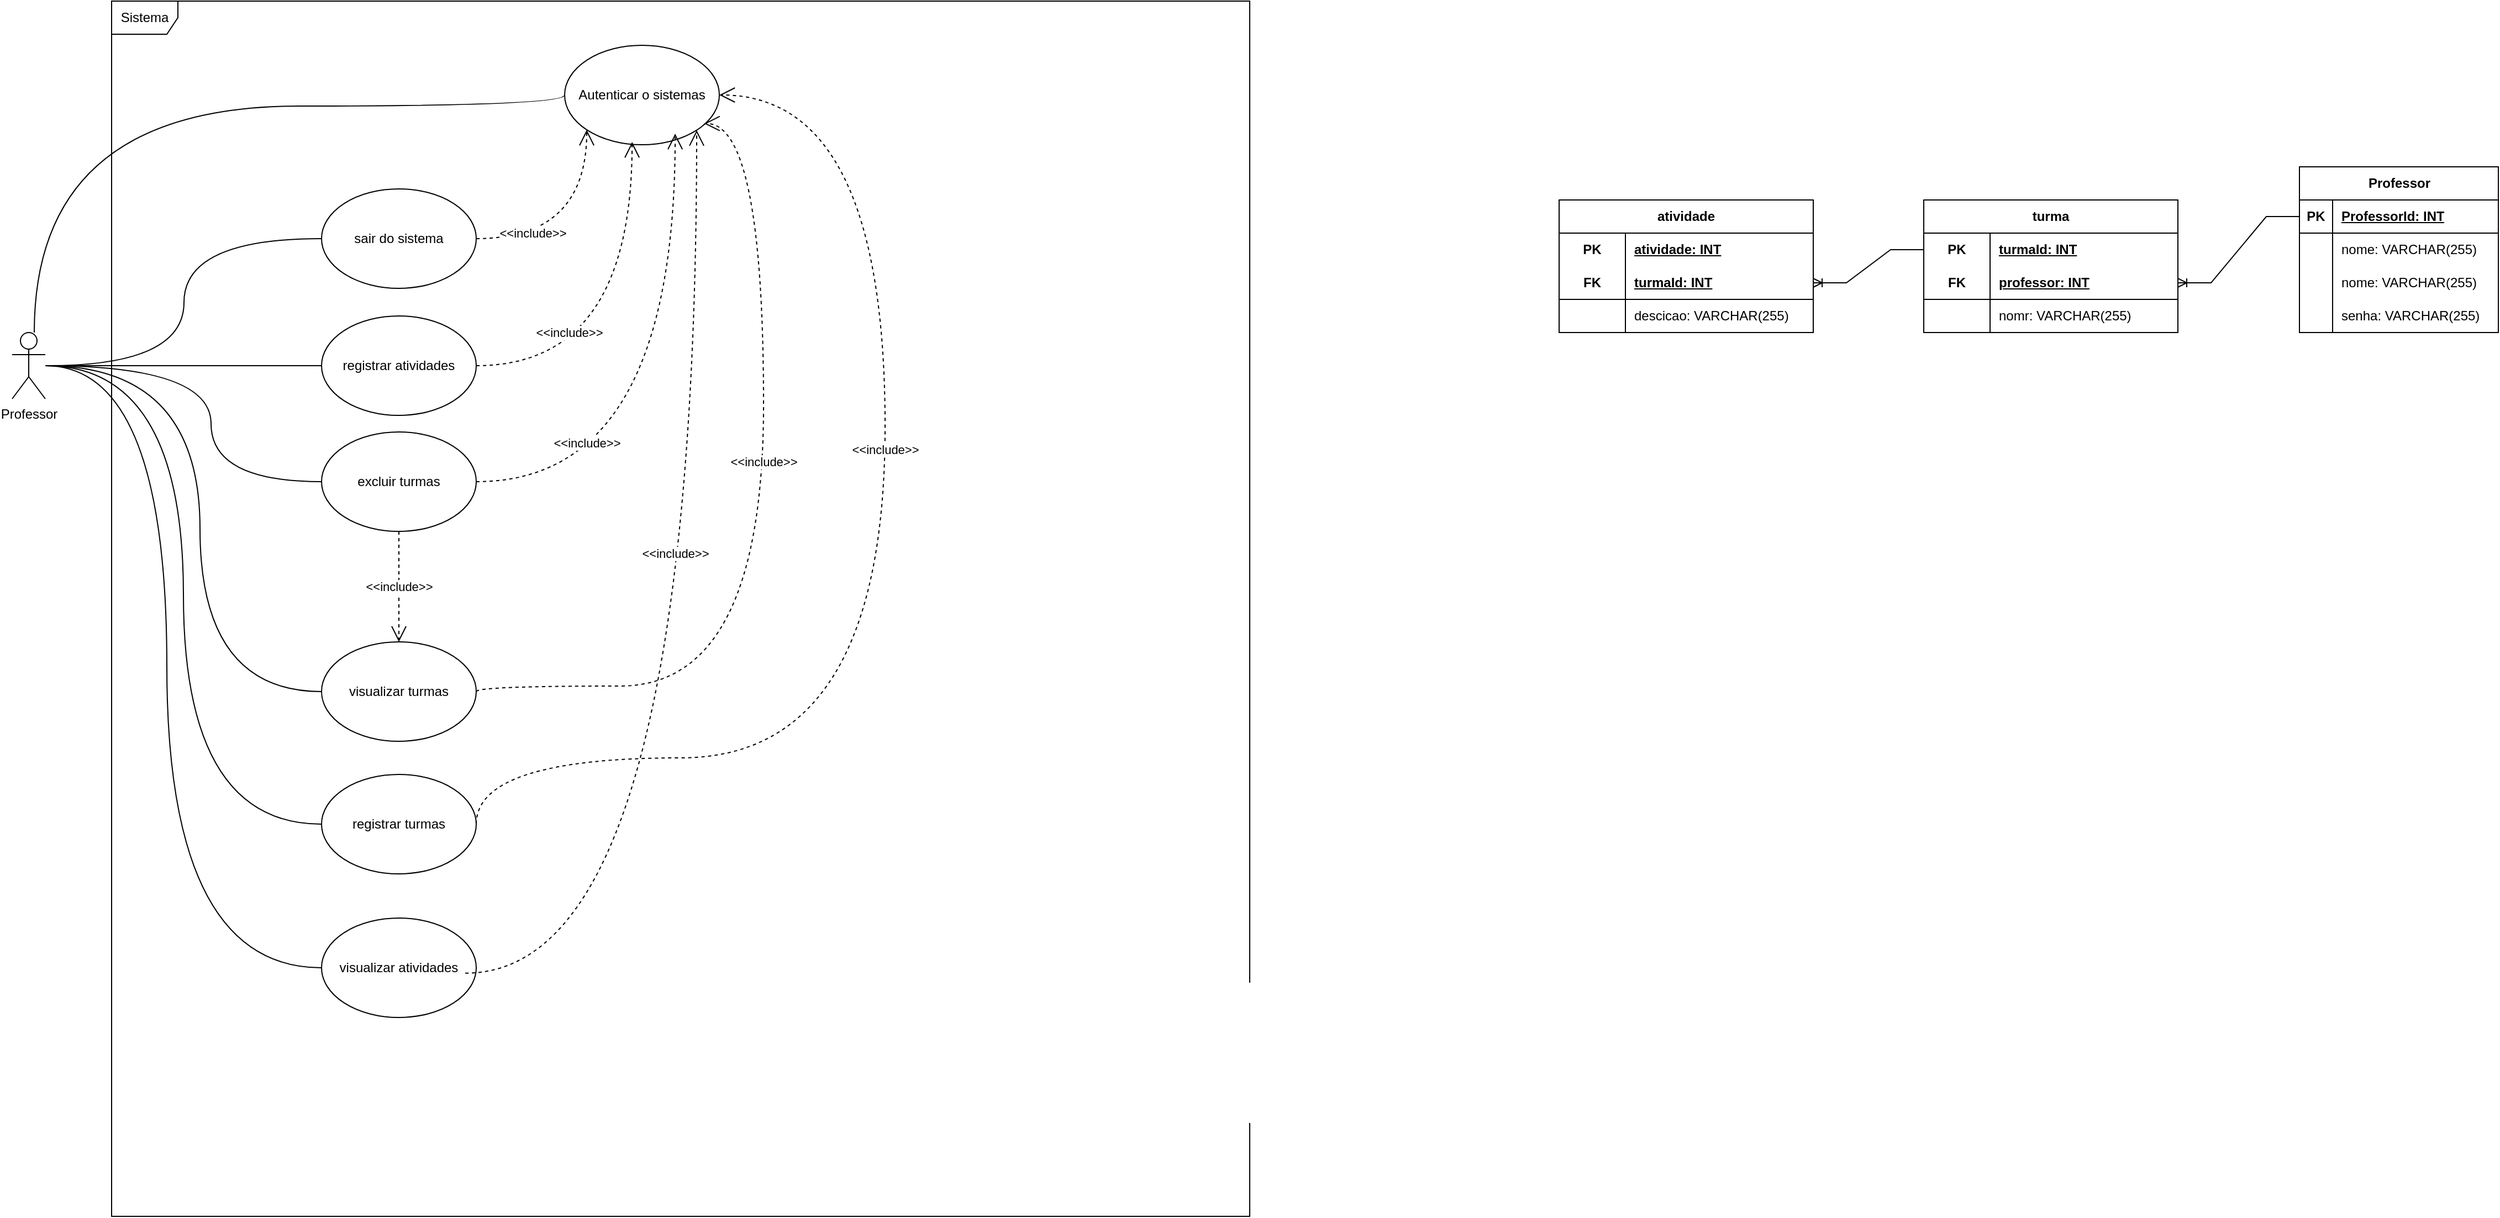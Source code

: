 <mxfile version="24.7.17">
  <diagram name="Página-1" id="AGyJXgi2M5yQq4FS2mf4">
    <mxGraphModel dx="3000" dy="1591" grid="1" gridSize="10" guides="1" tooltips="1" connect="1" arrows="1" fold="1" page="1" pageScale="1" pageWidth="827" pageHeight="1169" math="0" shadow="0">
      <root>
        <mxCell id="0" />
        <mxCell id="1" parent="0" />
        <mxCell id="UVbcIdzbmBgMqJv0p62J-1" style="edgeStyle=orthogonalEdgeStyle;rounded=0;orthogonalLoop=1;jettySize=auto;html=1;entryX=0;entryY=0.5;entryDx=0;entryDy=0;endArrow=none;endFill=0;curved=1;" edge="1" parent="1" source="UVbcIdzbmBgMqJv0p62J-6" target="UVbcIdzbmBgMqJv0p62J-7">
          <mxGeometry relative="1" as="geometry">
            <Array as="points">
              <mxPoint x="190" y="165" />
            </Array>
          </mxGeometry>
        </mxCell>
        <mxCell id="UVbcIdzbmBgMqJv0p62J-2" style="edgeStyle=orthogonalEdgeStyle;rounded=0;orthogonalLoop=1;jettySize=auto;html=1;entryX=0;entryY=0.5;entryDx=0;entryDy=0;endArrow=none;endFill=0;curved=1;" edge="1" parent="1" source="UVbcIdzbmBgMqJv0p62J-6" target="UVbcIdzbmBgMqJv0p62J-10">
          <mxGeometry relative="1" as="geometry" />
        </mxCell>
        <mxCell id="UVbcIdzbmBgMqJv0p62J-3" style="edgeStyle=orthogonalEdgeStyle;rounded=0;orthogonalLoop=1;jettySize=auto;html=1;entryX=0;entryY=0.5;entryDx=0;entryDy=0;endArrow=none;endFill=0;curved=1;" edge="1" parent="1" source="UVbcIdzbmBgMqJv0p62J-6" target="UVbcIdzbmBgMqJv0p62J-11">
          <mxGeometry relative="1" as="geometry">
            <Array as="points">
              <mxPoint x="350" y="400" />
              <mxPoint x="350" y="505" />
            </Array>
          </mxGeometry>
        </mxCell>
        <mxCell id="UVbcIdzbmBgMqJv0p62J-4" style="edgeStyle=orthogonalEdgeStyle;rounded=0;orthogonalLoop=1;jettySize=auto;html=1;entryX=0;entryY=0.5;entryDx=0;entryDy=0;endArrow=none;endFill=0;curved=1;" edge="1" parent="1" source="UVbcIdzbmBgMqJv0p62J-6" target="UVbcIdzbmBgMqJv0p62J-13">
          <mxGeometry relative="1" as="geometry" />
        </mxCell>
        <mxCell id="UVbcIdzbmBgMqJv0p62J-5" style="edgeStyle=orthogonalEdgeStyle;rounded=0;orthogonalLoop=1;jettySize=auto;html=1;entryX=0;entryY=0.5;entryDx=0;entryDy=0;endArrow=none;endFill=0;curved=1;" edge="1" parent="1" source="UVbcIdzbmBgMqJv0p62J-6" target="UVbcIdzbmBgMqJv0p62J-14">
          <mxGeometry relative="1" as="geometry">
            <Array as="points">
              <mxPoint x="310" y="400" />
              <mxPoint x="310" y="945" />
            </Array>
          </mxGeometry>
        </mxCell>
        <mxCell id="UVbcIdzbmBgMqJv0p62J-6" value="Professor" style="shape=umlActor;verticalLabelPosition=bottom;verticalAlign=top;html=1;outlineConnect=0;" vertex="1" parent="1">
          <mxGeometry x="170" y="370" width="30" height="60" as="geometry" />
        </mxCell>
        <mxCell id="UVbcIdzbmBgMqJv0p62J-7" value="Autenticar o sistemas" style="ellipse;whiteSpace=wrap;html=1;" vertex="1" parent="1">
          <mxGeometry x="670" y="110" width="140" height="90" as="geometry" />
        </mxCell>
        <mxCell id="UVbcIdzbmBgMqJv0p62J-8" value="Sistema" style="shape=umlFrame;whiteSpace=wrap;html=1;pointerEvents=0;" vertex="1" parent="1">
          <mxGeometry x="260" y="70" width="1030" height="1100" as="geometry" />
        </mxCell>
        <mxCell id="UVbcIdzbmBgMqJv0p62J-9" value="sair do sistema" style="ellipse;whiteSpace=wrap;html=1;" vertex="1" parent="1">
          <mxGeometry x="450" y="240" width="140" height="90" as="geometry" />
        </mxCell>
        <mxCell id="UVbcIdzbmBgMqJv0p62J-10" value="registrar atividades" style="ellipse;whiteSpace=wrap;html=1;" vertex="1" parent="1">
          <mxGeometry x="450" y="355" width="140" height="90" as="geometry" />
        </mxCell>
        <mxCell id="UVbcIdzbmBgMqJv0p62J-11" value="excluir turmas" style="ellipse;whiteSpace=wrap;html=1;" vertex="1" parent="1">
          <mxGeometry x="450" y="460" width="140" height="90" as="geometry" />
        </mxCell>
        <mxCell id="UVbcIdzbmBgMqJv0p62J-12" value="visualizar turmas" style="ellipse;whiteSpace=wrap;html=1;" vertex="1" parent="1">
          <mxGeometry x="450" y="650" width="140" height="90" as="geometry" />
        </mxCell>
        <mxCell id="UVbcIdzbmBgMqJv0p62J-13" value="registrar turmas" style="ellipse;whiteSpace=wrap;html=1;" vertex="1" parent="1">
          <mxGeometry x="450" y="770" width="140" height="90" as="geometry" />
        </mxCell>
        <mxCell id="UVbcIdzbmBgMqJv0p62J-14" value="visualizar atividades" style="ellipse;whiteSpace=wrap;html=1;" vertex="1" parent="1">
          <mxGeometry x="450" y="900" width="140" height="90" as="geometry" />
        </mxCell>
        <mxCell id="UVbcIdzbmBgMqJv0p62J-15" style="edgeStyle=orthogonalEdgeStyle;rounded=0;orthogonalLoop=1;jettySize=auto;html=1;endArrow=none;endFill=0;curved=1;" edge="1" parent="1" source="UVbcIdzbmBgMqJv0p62J-6" target="UVbcIdzbmBgMqJv0p62J-12">
          <mxGeometry relative="1" as="geometry">
            <Array as="points">
              <mxPoint x="340" y="400" />
              <mxPoint x="340" y="695" />
            </Array>
          </mxGeometry>
        </mxCell>
        <mxCell id="UVbcIdzbmBgMqJv0p62J-16" value="&amp;lt;&amp;lt;include&amp;gt;&amp;gt;" style="endArrow=open;endSize=12;dashed=1;html=1;rounded=0;exitX=1;exitY=0.5;exitDx=0;exitDy=0;curved=1;edgeStyle=orthogonalEdgeStyle;" edge="1" parent="1" source="UVbcIdzbmBgMqJv0p62J-9" target="UVbcIdzbmBgMqJv0p62J-7">
          <mxGeometry x="-0.49" y="5" width="160" relative="1" as="geometry">
            <mxPoint x="580" y="400" as="sourcePoint" />
            <mxPoint x="740" y="400" as="targetPoint" />
            <Array as="points">
              <mxPoint x="690" y="285" />
            </Array>
            <mxPoint as="offset" />
          </mxGeometry>
        </mxCell>
        <mxCell id="UVbcIdzbmBgMqJv0p62J-17" value="&amp;lt;&amp;lt;include&amp;gt;&amp;gt;" style="endArrow=open;endSize=12;dashed=1;html=1;rounded=0;exitX=1;exitY=0.5;exitDx=0;exitDy=0;curved=1;edgeStyle=orthogonalEdgeStyle;entryX=0.436;entryY=0.972;entryDx=0;entryDy=0;entryPerimeter=0;" edge="1" parent="1" source="UVbcIdzbmBgMqJv0p62J-10" target="UVbcIdzbmBgMqJv0p62J-7">
          <mxGeometry x="-0.51" y="30" width="160" relative="1" as="geometry">
            <mxPoint x="560" y="411.7" as="sourcePoint" />
            <mxPoint x="716.02" y="200" as="targetPoint" />
            <mxPoint as="offset" />
          </mxGeometry>
        </mxCell>
        <mxCell id="UVbcIdzbmBgMqJv0p62J-18" value="&amp;lt;&amp;lt;include&amp;gt;&amp;gt;" style="endArrow=open;endSize=12;dashed=1;html=1;rounded=0;exitX=1;exitY=0.5;exitDx=0;exitDy=0;entryX=1;entryY=1;entryDx=0;entryDy=0;curved=1;edgeStyle=orthogonalEdgeStyle;" edge="1" parent="1" target="UVbcIdzbmBgMqJv0p62J-7">
          <mxGeometry x="0.212" y="19" width="160" relative="1" as="geometry">
            <mxPoint x="580" y="949.86" as="sourcePoint" />
            <mxPoint x="759.54" y="200" as="targetPoint" />
            <mxPoint as="offset" />
          </mxGeometry>
        </mxCell>
        <mxCell id="UVbcIdzbmBgMqJv0p62J-19" value="&amp;lt;&amp;lt;include&amp;gt;&amp;gt;" style="endArrow=open;endSize=12;dashed=1;html=1;rounded=0;exitX=1;exitY=0.5;exitDx=0;exitDy=0;entryX=0.902;entryY=0.787;entryDx=0;entryDy=0;entryPerimeter=0;curved=1;edgeStyle=orthogonalEdgeStyle;" edge="1" parent="1" source="UVbcIdzbmBgMqJv0p62J-12" target="UVbcIdzbmBgMqJv0p62J-7">
          <mxGeometry x="0.13" width="160" relative="1" as="geometry">
            <mxPoint x="600" y="895" as="sourcePoint" />
            <mxPoint x="770" y="208" as="targetPoint" />
            <Array as="points">
              <mxPoint x="590" y="690" />
              <mxPoint x="850" y="690" />
              <mxPoint x="850" y="181" />
            </Array>
            <mxPoint as="offset" />
          </mxGeometry>
        </mxCell>
        <mxCell id="UVbcIdzbmBgMqJv0p62J-20" value="&amp;lt;&amp;lt;include&amp;gt;&amp;gt;" style="endArrow=open;endSize=12;dashed=1;html=1;rounded=0;exitX=1;exitY=0.5;exitDx=0;exitDy=0;entryX=1;entryY=0.5;entryDx=0;entryDy=0;curved=1;edgeStyle=orthogonalEdgeStyle;" edge="1" parent="1" source="UVbcIdzbmBgMqJv0p62J-13" target="UVbcIdzbmBgMqJv0p62J-7">
          <mxGeometry x="0.202" width="160" relative="1" as="geometry">
            <mxPoint x="700" y="964.77" as="sourcePoint" />
            <mxPoint x="880" y="274.77" as="targetPoint" />
            <Array as="points">
              <mxPoint x="960" y="755" />
              <mxPoint x="960" y="155" />
            </Array>
            <mxPoint as="offset" />
          </mxGeometry>
        </mxCell>
        <mxCell id="UVbcIdzbmBgMqJv0p62J-21" value="&amp;lt;&amp;lt;include&amp;gt;&amp;gt;" style="endArrow=open;endSize=12;dashed=1;html=1;rounded=0;exitX=0.5;exitY=1;exitDx=0;exitDy=0;" edge="1" parent="1" source="UVbcIdzbmBgMqJv0p62J-11" target="UVbcIdzbmBgMqJv0p62J-12">
          <mxGeometry width="160" relative="1" as="geometry">
            <mxPoint x="540" y="560" as="sourcePoint" />
            <mxPoint x="700" y="560" as="targetPoint" />
          </mxGeometry>
        </mxCell>
        <mxCell id="UVbcIdzbmBgMqJv0p62J-22" style="edgeStyle=orthogonalEdgeStyle;rounded=0;orthogonalLoop=1;jettySize=auto;html=1;entryX=0;entryY=0.5;entryDx=0;entryDy=0;endArrow=none;endFill=0;curved=1;" edge="1" parent="1" target="UVbcIdzbmBgMqJv0p62J-9">
          <mxGeometry relative="1" as="geometry">
            <mxPoint x="200" y="400" as="sourcePoint" />
            <mxPoint x="450" y="270" as="targetPoint" />
          </mxGeometry>
        </mxCell>
        <mxCell id="UVbcIdzbmBgMqJv0p62J-23" value="&amp;lt;&amp;lt;include&amp;gt;&amp;gt;" style="endArrow=open;endSize=12;dashed=1;html=1;rounded=0;exitX=1;exitY=0.5;exitDx=0;exitDy=0;curved=1;edgeStyle=orthogonalEdgeStyle;" edge="1" parent="1" source="UVbcIdzbmBgMqJv0p62J-11">
          <mxGeometry x="-0.596" y="35" width="160" relative="1" as="geometry">
            <mxPoint x="630" y="505" as="sourcePoint" />
            <mxPoint x="770" y="190" as="targetPoint" />
            <mxPoint as="offset" />
          </mxGeometry>
        </mxCell>
        <mxCell id="UVbcIdzbmBgMqJv0p62J-24" value="Professor" style="shape=table;startSize=30;container=1;collapsible=1;childLayout=tableLayout;fixedRows=1;rowLines=0;fontStyle=1;align=center;resizeLast=1;html=1;" vertex="1" parent="1">
          <mxGeometry x="2240" y="220" width="180" height="150" as="geometry" />
        </mxCell>
        <mxCell id="UVbcIdzbmBgMqJv0p62J-25" value="" style="shape=tableRow;horizontal=0;startSize=0;swimlaneHead=0;swimlaneBody=0;fillColor=none;collapsible=0;dropTarget=0;points=[[0,0.5],[1,0.5]];portConstraint=eastwest;top=0;left=0;right=0;bottom=1;" vertex="1" parent="UVbcIdzbmBgMqJv0p62J-24">
          <mxGeometry y="30" width="180" height="30" as="geometry" />
        </mxCell>
        <mxCell id="UVbcIdzbmBgMqJv0p62J-26" value="PK" style="shape=partialRectangle;connectable=0;fillColor=none;top=0;left=0;bottom=0;right=0;fontStyle=1;overflow=hidden;whiteSpace=wrap;html=1;" vertex="1" parent="UVbcIdzbmBgMqJv0p62J-25">
          <mxGeometry width="30" height="30" as="geometry">
            <mxRectangle width="30" height="30" as="alternateBounds" />
          </mxGeometry>
        </mxCell>
        <mxCell id="UVbcIdzbmBgMqJv0p62J-27" value="ProfessorId: INT" style="shape=partialRectangle;connectable=0;fillColor=none;top=0;left=0;bottom=0;right=0;align=left;spacingLeft=6;fontStyle=5;overflow=hidden;whiteSpace=wrap;html=1;" vertex="1" parent="UVbcIdzbmBgMqJv0p62J-25">
          <mxGeometry x="30" width="150" height="30" as="geometry">
            <mxRectangle width="150" height="30" as="alternateBounds" />
          </mxGeometry>
        </mxCell>
        <mxCell id="UVbcIdzbmBgMqJv0p62J-28" value="" style="shape=tableRow;horizontal=0;startSize=0;swimlaneHead=0;swimlaneBody=0;fillColor=none;collapsible=0;dropTarget=0;points=[[0,0.5],[1,0.5]];portConstraint=eastwest;top=0;left=0;right=0;bottom=0;" vertex="1" parent="UVbcIdzbmBgMqJv0p62J-24">
          <mxGeometry y="60" width="180" height="30" as="geometry" />
        </mxCell>
        <mxCell id="UVbcIdzbmBgMqJv0p62J-29" value="" style="shape=partialRectangle;connectable=0;fillColor=none;top=0;left=0;bottom=0;right=0;editable=1;overflow=hidden;whiteSpace=wrap;html=1;" vertex="1" parent="UVbcIdzbmBgMqJv0p62J-28">
          <mxGeometry width="30" height="30" as="geometry">
            <mxRectangle width="30" height="30" as="alternateBounds" />
          </mxGeometry>
        </mxCell>
        <mxCell id="UVbcIdzbmBgMqJv0p62J-30" value="nome: VARCHAR(255)" style="shape=partialRectangle;connectable=0;fillColor=none;top=0;left=0;bottom=0;right=0;align=left;spacingLeft=6;overflow=hidden;whiteSpace=wrap;html=1;" vertex="1" parent="UVbcIdzbmBgMqJv0p62J-28">
          <mxGeometry x="30" width="150" height="30" as="geometry">
            <mxRectangle width="150" height="30" as="alternateBounds" />
          </mxGeometry>
        </mxCell>
        <mxCell id="UVbcIdzbmBgMqJv0p62J-31" value="" style="shape=tableRow;horizontal=0;startSize=0;swimlaneHead=0;swimlaneBody=0;fillColor=none;collapsible=0;dropTarget=0;points=[[0,0.5],[1,0.5]];portConstraint=eastwest;top=0;left=0;right=0;bottom=0;" vertex="1" parent="UVbcIdzbmBgMqJv0p62J-24">
          <mxGeometry y="90" width="180" height="30" as="geometry" />
        </mxCell>
        <mxCell id="UVbcIdzbmBgMqJv0p62J-32" value="" style="shape=partialRectangle;connectable=0;fillColor=none;top=0;left=0;bottom=0;right=0;editable=1;overflow=hidden;whiteSpace=wrap;html=1;" vertex="1" parent="UVbcIdzbmBgMqJv0p62J-31">
          <mxGeometry width="30" height="30" as="geometry">
            <mxRectangle width="30" height="30" as="alternateBounds" />
          </mxGeometry>
        </mxCell>
        <mxCell id="UVbcIdzbmBgMqJv0p62J-33" value="nome: VARCHAR(255)" style="shape=partialRectangle;connectable=0;fillColor=none;top=0;left=0;bottom=0;right=0;align=left;spacingLeft=6;overflow=hidden;whiteSpace=wrap;html=1;" vertex="1" parent="UVbcIdzbmBgMqJv0p62J-31">
          <mxGeometry x="30" width="150" height="30" as="geometry">
            <mxRectangle width="150" height="30" as="alternateBounds" />
          </mxGeometry>
        </mxCell>
        <mxCell id="UVbcIdzbmBgMqJv0p62J-34" value="" style="shape=tableRow;horizontal=0;startSize=0;swimlaneHead=0;swimlaneBody=0;fillColor=none;collapsible=0;dropTarget=0;points=[[0,0.5],[1,0.5]];portConstraint=eastwest;top=0;left=0;right=0;bottom=0;" vertex="1" parent="UVbcIdzbmBgMqJv0p62J-24">
          <mxGeometry y="120" width="180" height="30" as="geometry" />
        </mxCell>
        <mxCell id="UVbcIdzbmBgMqJv0p62J-35" value="" style="shape=partialRectangle;connectable=0;fillColor=none;top=0;left=0;bottom=0;right=0;editable=1;overflow=hidden;whiteSpace=wrap;html=1;" vertex="1" parent="UVbcIdzbmBgMqJv0p62J-34">
          <mxGeometry width="30" height="30" as="geometry">
            <mxRectangle width="30" height="30" as="alternateBounds" />
          </mxGeometry>
        </mxCell>
        <mxCell id="UVbcIdzbmBgMqJv0p62J-36" value="senha: VARCHAR(255)" style="shape=partialRectangle;connectable=0;fillColor=none;top=0;left=0;bottom=0;right=0;align=left;spacingLeft=6;overflow=hidden;whiteSpace=wrap;html=1;" vertex="1" parent="UVbcIdzbmBgMqJv0p62J-34">
          <mxGeometry x="30" width="150" height="30" as="geometry">
            <mxRectangle width="150" height="30" as="alternateBounds" />
          </mxGeometry>
        </mxCell>
        <mxCell id="UVbcIdzbmBgMqJv0p62J-37" value="" style="edgeStyle=entityRelationEdgeStyle;fontSize=12;html=1;endArrow=ERoneToMany;rounded=0;exitX=0;exitY=0.5;exitDx=0;exitDy=0;entryX=1;entryY=0.5;entryDx=0;entryDy=0;" edge="1" parent="1" source="UVbcIdzbmBgMqJv0p62J-25" target="UVbcIdzbmBgMqJv0p62J-43">
          <mxGeometry width="100" height="100" relative="1" as="geometry">
            <mxPoint x="2240" y="440" as="sourcePoint" />
            <mxPoint x="2130" y="520" as="targetPoint" />
          </mxGeometry>
        </mxCell>
        <mxCell id="UVbcIdzbmBgMqJv0p62J-38" value="" style="edgeStyle=entityRelationEdgeStyle;fontSize=12;html=1;endArrow=ERoneToMany;rounded=0;exitX=0;exitY=0.5;exitDx=0;exitDy=0;entryX=1;entryY=0.5;entryDx=0;entryDy=0;" edge="1" parent="1" source="UVbcIdzbmBgMqJv0p62J-40" target="UVbcIdzbmBgMqJv0p62J-53">
          <mxGeometry width="100" height="100" relative="1" as="geometry">
            <mxPoint x="1925" y="385" as="sourcePoint" />
            <mxPoint x="1855" y="415" as="targetPoint" />
          </mxGeometry>
        </mxCell>
        <mxCell id="UVbcIdzbmBgMqJv0p62J-39" value="turma" style="shape=table;startSize=30;container=1;collapsible=1;childLayout=tableLayout;fixedRows=1;rowLines=0;fontStyle=1;align=center;resizeLast=1;html=1;whiteSpace=wrap;" vertex="1" parent="1">
          <mxGeometry x="1900" y="250" width="230" height="120" as="geometry" />
        </mxCell>
        <mxCell id="UVbcIdzbmBgMqJv0p62J-40" value="" style="shape=tableRow;horizontal=0;startSize=0;swimlaneHead=0;swimlaneBody=0;fillColor=none;collapsible=0;dropTarget=0;points=[[0,0.5],[1,0.5]];portConstraint=eastwest;top=0;left=0;right=0;bottom=0;html=1;" vertex="1" parent="UVbcIdzbmBgMqJv0p62J-39">
          <mxGeometry y="30" width="230" height="30" as="geometry" />
        </mxCell>
        <mxCell id="UVbcIdzbmBgMqJv0p62J-41" value="PK" style="shape=partialRectangle;connectable=0;fillColor=none;top=0;left=0;bottom=0;right=0;fontStyle=1;overflow=hidden;html=1;whiteSpace=wrap;" vertex="1" parent="UVbcIdzbmBgMqJv0p62J-40">
          <mxGeometry width="60" height="30" as="geometry">
            <mxRectangle width="60" height="30" as="alternateBounds" />
          </mxGeometry>
        </mxCell>
        <mxCell id="UVbcIdzbmBgMqJv0p62J-42" value="turmaId: INT" style="shape=partialRectangle;connectable=0;fillColor=none;top=0;left=0;bottom=0;right=0;align=left;spacingLeft=6;fontStyle=5;overflow=hidden;html=1;whiteSpace=wrap;" vertex="1" parent="UVbcIdzbmBgMqJv0p62J-40">
          <mxGeometry x="60" width="170" height="30" as="geometry">
            <mxRectangle width="170" height="30" as="alternateBounds" />
          </mxGeometry>
        </mxCell>
        <mxCell id="UVbcIdzbmBgMqJv0p62J-43" value="" style="shape=tableRow;horizontal=0;startSize=0;swimlaneHead=0;swimlaneBody=0;fillColor=none;collapsible=0;dropTarget=0;points=[[0,0.5],[1,0.5]];portConstraint=eastwest;top=0;left=0;right=0;bottom=1;html=1;" vertex="1" parent="UVbcIdzbmBgMqJv0p62J-39">
          <mxGeometry y="60" width="230" height="30" as="geometry" />
        </mxCell>
        <mxCell id="UVbcIdzbmBgMqJv0p62J-44" value="FK" style="shape=partialRectangle;connectable=0;fillColor=none;top=0;left=0;bottom=0;right=0;fontStyle=1;overflow=hidden;html=1;whiteSpace=wrap;" vertex="1" parent="UVbcIdzbmBgMqJv0p62J-43">
          <mxGeometry width="60" height="30" as="geometry">
            <mxRectangle width="60" height="30" as="alternateBounds" />
          </mxGeometry>
        </mxCell>
        <mxCell id="UVbcIdzbmBgMqJv0p62J-45" value="professor: INT" style="shape=partialRectangle;connectable=0;fillColor=none;top=0;left=0;bottom=0;right=0;align=left;spacingLeft=6;fontStyle=5;overflow=hidden;html=1;whiteSpace=wrap;" vertex="1" parent="UVbcIdzbmBgMqJv0p62J-43">
          <mxGeometry x="60" width="170" height="30" as="geometry">
            <mxRectangle width="170" height="30" as="alternateBounds" />
          </mxGeometry>
        </mxCell>
        <mxCell id="UVbcIdzbmBgMqJv0p62J-46" value="" style="shape=tableRow;horizontal=0;startSize=0;swimlaneHead=0;swimlaneBody=0;fillColor=none;collapsible=0;dropTarget=0;points=[[0,0.5],[1,0.5]];portConstraint=eastwest;top=0;left=0;right=0;bottom=0;html=1;" vertex="1" parent="UVbcIdzbmBgMqJv0p62J-39">
          <mxGeometry y="90" width="230" height="30" as="geometry" />
        </mxCell>
        <mxCell id="UVbcIdzbmBgMqJv0p62J-47" value="" style="shape=partialRectangle;connectable=0;fillColor=none;top=0;left=0;bottom=0;right=0;editable=1;overflow=hidden;html=1;whiteSpace=wrap;" vertex="1" parent="UVbcIdzbmBgMqJv0p62J-46">
          <mxGeometry width="60" height="30" as="geometry">
            <mxRectangle width="60" height="30" as="alternateBounds" />
          </mxGeometry>
        </mxCell>
        <mxCell id="UVbcIdzbmBgMqJv0p62J-48" value="nomr: VARCHAR(255)" style="shape=partialRectangle;connectable=0;fillColor=none;top=0;left=0;bottom=0;right=0;align=left;spacingLeft=6;overflow=hidden;html=1;whiteSpace=wrap;" vertex="1" parent="UVbcIdzbmBgMqJv0p62J-46">
          <mxGeometry x="60" width="170" height="30" as="geometry">
            <mxRectangle width="170" height="30" as="alternateBounds" />
          </mxGeometry>
        </mxCell>
        <mxCell id="UVbcIdzbmBgMqJv0p62J-49" value="atividade" style="shape=table;startSize=30;container=1;collapsible=1;childLayout=tableLayout;fixedRows=1;rowLines=0;fontStyle=1;align=center;resizeLast=1;html=1;whiteSpace=wrap;" vertex="1" parent="1">
          <mxGeometry x="1570" y="250" width="230" height="120" as="geometry" />
        </mxCell>
        <mxCell id="UVbcIdzbmBgMqJv0p62J-50" value="" style="shape=tableRow;horizontal=0;startSize=0;swimlaneHead=0;swimlaneBody=0;fillColor=none;collapsible=0;dropTarget=0;points=[[0,0.5],[1,0.5]];portConstraint=eastwest;top=0;left=0;right=0;bottom=0;html=1;" vertex="1" parent="UVbcIdzbmBgMqJv0p62J-49">
          <mxGeometry y="30" width="230" height="30" as="geometry" />
        </mxCell>
        <mxCell id="UVbcIdzbmBgMqJv0p62J-51" value="PK" style="shape=partialRectangle;connectable=0;fillColor=none;top=0;left=0;bottom=0;right=0;fontStyle=1;overflow=hidden;html=1;whiteSpace=wrap;" vertex="1" parent="UVbcIdzbmBgMqJv0p62J-50">
          <mxGeometry width="60" height="30" as="geometry">
            <mxRectangle width="60" height="30" as="alternateBounds" />
          </mxGeometry>
        </mxCell>
        <mxCell id="UVbcIdzbmBgMqJv0p62J-52" value="atividade: INT" style="shape=partialRectangle;connectable=0;fillColor=none;top=0;left=0;bottom=0;right=0;align=left;spacingLeft=6;fontStyle=5;overflow=hidden;html=1;whiteSpace=wrap;" vertex="1" parent="UVbcIdzbmBgMqJv0p62J-50">
          <mxGeometry x="60" width="170" height="30" as="geometry">
            <mxRectangle width="170" height="30" as="alternateBounds" />
          </mxGeometry>
        </mxCell>
        <mxCell id="UVbcIdzbmBgMqJv0p62J-53" value="" style="shape=tableRow;horizontal=0;startSize=0;swimlaneHead=0;swimlaneBody=0;fillColor=none;collapsible=0;dropTarget=0;points=[[0,0.5],[1,0.5]];portConstraint=eastwest;top=0;left=0;right=0;bottom=1;html=1;" vertex="1" parent="UVbcIdzbmBgMqJv0p62J-49">
          <mxGeometry y="60" width="230" height="30" as="geometry" />
        </mxCell>
        <mxCell id="UVbcIdzbmBgMqJv0p62J-54" value="FK" style="shape=partialRectangle;connectable=0;fillColor=none;top=0;left=0;bottom=0;right=0;fontStyle=1;overflow=hidden;html=1;whiteSpace=wrap;" vertex="1" parent="UVbcIdzbmBgMqJv0p62J-53">
          <mxGeometry width="60" height="30" as="geometry">
            <mxRectangle width="60" height="30" as="alternateBounds" />
          </mxGeometry>
        </mxCell>
        <mxCell id="UVbcIdzbmBgMqJv0p62J-55" value="turmaId: INT" style="shape=partialRectangle;connectable=0;fillColor=none;top=0;left=0;bottom=0;right=0;align=left;spacingLeft=6;fontStyle=5;overflow=hidden;html=1;whiteSpace=wrap;" vertex="1" parent="UVbcIdzbmBgMqJv0p62J-53">
          <mxGeometry x="60" width="170" height="30" as="geometry">
            <mxRectangle width="170" height="30" as="alternateBounds" />
          </mxGeometry>
        </mxCell>
        <mxCell id="UVbcIdzbmBgMqJv0p62J-56" value="" style="shape=tableRow;horizontal=0;startSize=0;swimlaneHead=0;swimlaneBody=0;fillColor=none;collapsible=0;dropTarget=0;points=[[0,0.5],[1,0.5]];portConstraint=eastwest;top=0;left=0;right=0;bottom=0;html=1;" vertex="1" parent="UVbcIdzbmBgMqJv0p62J-49">
          <mxGeometry y="90" width="230" height="30" as="geometry" />
        </mxCell>
        <mxCell id="UVbcIdzbmBgMqJv0p62J-57" value="" style="shape=partialRectangle;connectable=0;fillColor=none;top=0;left=0;bottom=0;right=0;editable=1;overflow=hidden;html=1;whiteSpace=wrap;" vertex="1" parent="UVbcIdzbmBgMqJv0p62J-56">
          <mxGeometry width="60" height="30" as="geometry">
            <mxRectangle width="60" height="30" as="alternateBounds" />
          </mxGeometry>
        </mxCell>
        <mxCell id="UVbcIdzbmBgMqJv0p62J-58" value="descicao: VARCHAR(255)" style="shape=partialRectangle;connectable=0;fillColor=none;top=0;left=0;bottom=0;right=0;align=left;spacingLeft=6;overflow=hidden;html=1;whiteSpace=wrap;" vertex="1" parent="UVbcIdzbmBgMqJv0p62J-56">
          <mxGeometry x="60" width="170" height="30" as="geometry">
            <mxRectangle width="170" height="30" as="alternateBounds" />
          </mxGeometry>
        </mxCell>
      </root>
    </mxGraphModel>
  </diagram>
</mxfile>
